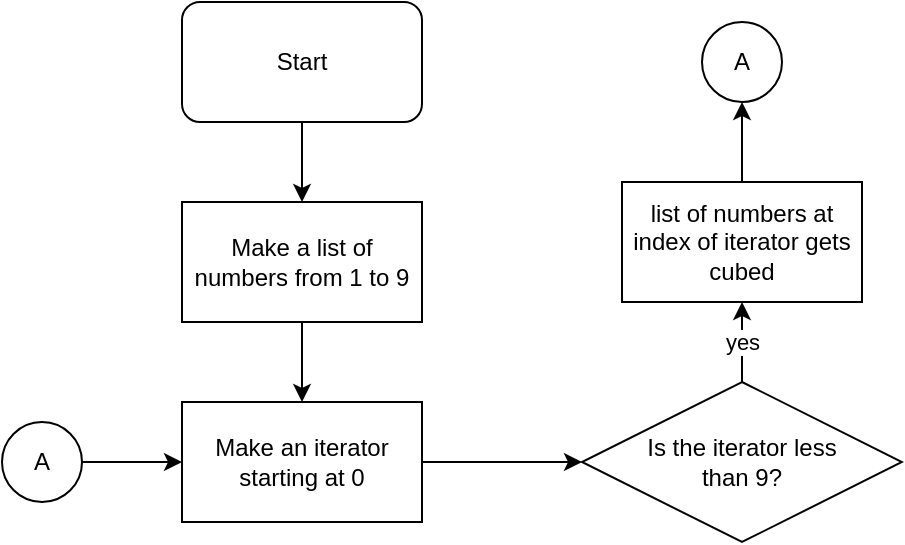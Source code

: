 <mxfile version="15.7.3" type="github">
  <diagram id="uHvDgPRGvVn5vmF0DRpD" name="Page-1">
    <mxGraphModel dx="782" dy="436" grid="1" gridSize="10" guides="1" tooltips="1" connect="1" arrows="1" fold="1" page="1" pageScale="1" pageWidth="850" pageHeight="1100" math="0" shadow="0">
      <root>
        <mxCell id="0" />
        <mxCell id="1" parent="0" />
        <mxCell id="fYfaxitW8x-eYC0xSdOm-3" value="" style="edgeStyle=orthogonalEdgeStyle;rounded=0;orthogonalLoop=1;jettySize=auto;html=1;" edge="1" parent="1" source="fYfaxitW8x-eYC0xSdOm-1" target="fYfaxitW8x-eYC0xSdOm-2">
          <mxGeometry relative="1" as="geometry" />
        </mxCell>
        <mxCell id="fYfaxitW8x-eYC0xSdOm-1" value="Start" style="rounded=1;whiteSpace=wrap;html=1;" vertex="1" parent="1">
          <mxGeometry x="90" y="30" width="120" height="60" as="geometry" />
        </mxCell>
        <mxCell id="fYfaxitW8x-eYC0xSdOm-5" style="edgeStyle=orthogonalEdgeStyle;rounded=0;orthogonalLoop=1;jettySize=auto;html=1;exitX=0.5;exitY=1;exitDx=0;exitDy=0;entryX=0.5;entryY=0;entryDx=0;entryDy=0;" edge="1" parent="1" source="fYfaxitW8x-eYC0xSdOm-2" target="fYfaxitW8x-eYC0xSdOm-4">
          <mxGeometry relative="1" as="geometry" />
        </mxCell>
        <mxCell id="fYfaxitW8x-eYC0xSdOm-2" value="Make a list of numbers from 1 to 9" style="rounded=0;whiteSpace=wrap;html=1;" vertex="1" parent="1">
          <mxGeometry x="90" y="130" width="120" height="60" as="geometry" />
        </mxCell>
        <mxCell id="fYfaxitW8x-eYC0xSdOm-7" value="" style="edgeStyle=orthogonalEdgeStyle;rounded=0;orthogonalLoop=1;jettySize=auto;html=1;" edge="1" parent="1" source="fYfaxitW8x-eYC0xSdOm-4" target="fYfaxitW8x-eYC0xSdOm-6">
          <mxGeometry relative="1" as="geometry" />
        </mxCell>
        <mxCell id="fYfaxitW8x-eYC0xSdOm-4" value="Make an iterator starting at 0" style="rounded=0;whiteSpace=wrap;html=1;" vertex="1" parent="1">
          <mxGeometry x="90" y="230" width="120" height="60" as="geometry" />
        </mxCell>
        <mxCell id="fYfaxitW8x-eYC0xSdOm-9" value="yes" style="edgeStyle=orthogonalEdgeStyle;rounded=0;orthogonalLoop=1;jettySize=auto;html=1;" edge="1" parent="1" source="fYfaxitW8x-eYC0xSdOm-6" target="fYfaxitW8x-eYC0xSdOm-8">
          <mxGeometry relative="1" as="geometry" />
        </mxCell>
        <mxCell id="fYfaxitW8x-eYC0xSdOm-6" value="Is the iterator less &lt;br&gt;than 9?" style="rhombus;whiteSpace=wrap;html=1;" vertex="1" parent="1">
          <mxGeometry x="290" y="220" width="160" height="80" as="geometry" />
        </mxCell>
        <mxCell id="fYfaxitW8x-eYC0xSdOm-11" value="" style="edgeStyle=orthogonalEdgeStyle;rounded=0;orthogonalLoop=1;jettySize=auto;html=1;" edge="1" parent="1" source="fYfaxitW8x-eYC0xSdOm-8" target="fYfaxitW8x-eYC0xSdOm-10">
          <mxGeometry relative="1" as="geometry" />
        </mxCell>
        <mxCell id="fYfaxitW8x-eYC0xSdOm-8" value="list of numbers at index of iterator gets cubed" style="whiteSpace=wrap;html=1;" vertex="1" parent="1">
          <mxGeometry x="310" y="120" width="120" height="60" as="geometry" />
        </mxCell>
        <mxCell id="fYfaxitW8x-eYC0xSdOm-10" value="A" style="ellipse;whiteSpace=wrap;html=1;aspect=fixed;" vertex="1" parent="1">
          <mxGeometry x="350" y="40" width="40" height="40" as="geometry" />
        </mxCell>
        <mxCell id="fYfaxitW8x-eYC0xSdOm-14" value="" style="edgeStyle=orthogonalEdgeStyle;rounded=0;orthogonalLoop=1;jettySize=auto;html=1;" edge="1" parent="1" source="fYfaxitW8x-eYC0xSdOm-13" target="fYfaxitW8x-eYC0xSdOm-4">
          <mxGeometry relative="1" as="geometry" />
        </mxCell>
        <mxCell id="fYfaxitW8x-eYC0xSdOm-13" value="A" style="ellipse;whiteSpace=wrap;html=1;aspect=fixed;" vertex="1" parent="1">
          <mxGeometry y="240" width="40" height="40" as="geometry" />
        </mxCell>
      </root>
    </mxGraphModel>
  </diagram>
</mxfile>
